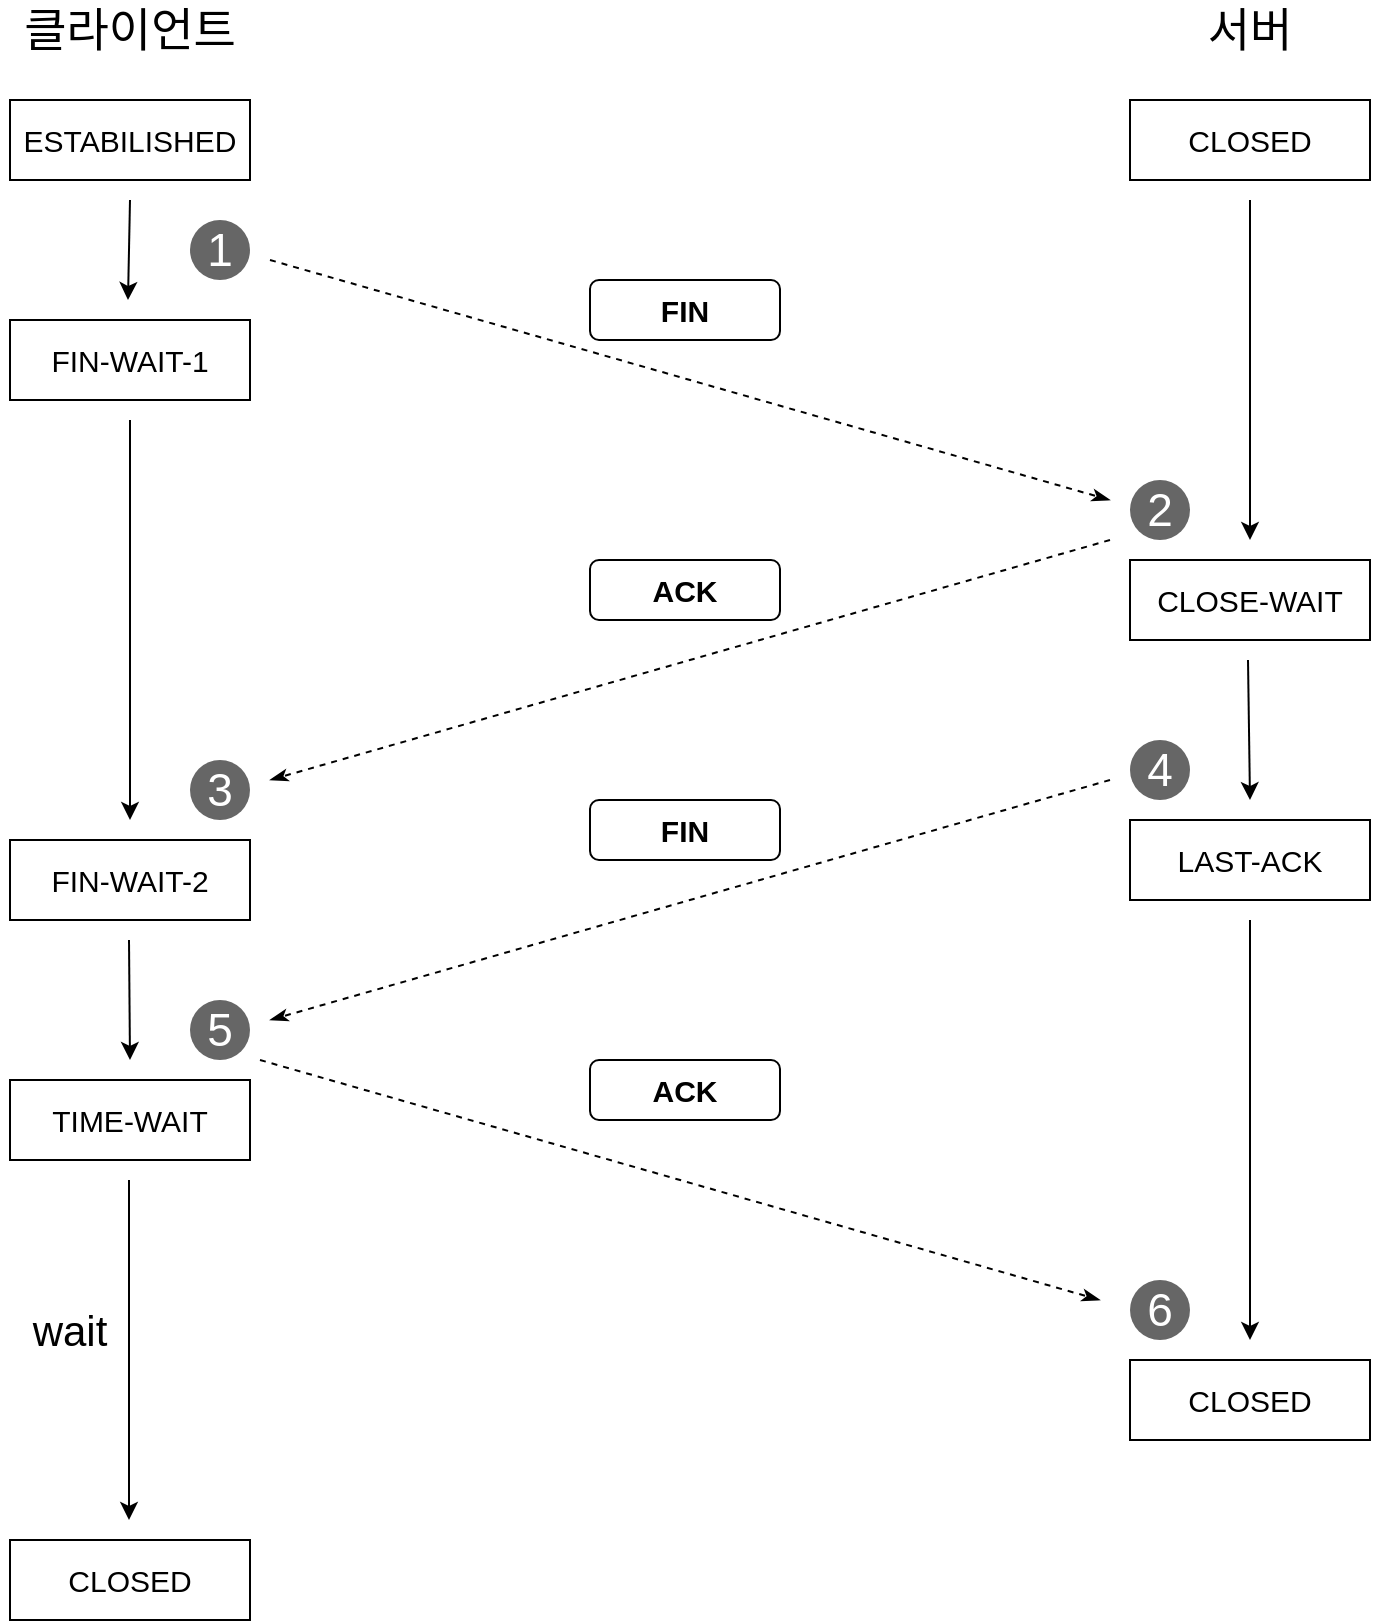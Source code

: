 <mxfile version="20.8.16" type="device"><diagram name="페이지-1" id="LnWRbA3kTHKsIfqDj4sa"><mxGraphModel dx="2074" dy="1214" grid="1" gridSize="10" guides="1" tooltips="1" connect="1" arrows="1" fold="1" page="1" pageScale="1" pageWidth="1600" pageHeight="900" math="0" shadow="0"><root><mxCell id="0"/><mxCell id="1" parent="0"/><mxCell id="jDHah8aCM9ttGjK4zwbD-1" value="ESTABILISHED" style="rounded=0;whiteSpace=wrap;html=1;fontSize=15;" parent="1" vertex="1"><mxGeometry x="450" y="70" width="120" height="40" as="geometry"/></mxCell><mxCell id="jDHah8aCM9ttGjK4zwbD-2" value="FIN-WAIT-1" style="rounded=0;whiteSpace=wrap;html=1;fontSize=15;" parent="1" vertex="1"><mxGeometry x="450" y="180" width="120" height="40" as="geometry"/></mxCell><mxCell id="jDHah8aCM9ttGjK4zwbD-3" value="CLOSED" style="rounded=0;whiteSpace=wrap;html=1;fontSize=15;" parent="1" vertex="1"><mxGeometry x="450" y="790" width="120" height="40" as="geometry"/></mxCell><mxCell id="jDHah8aCM9ttGjK4zwbD-4" value="CLOSED" style="rounded=0;whiteSpace=wrap;html=1;fontSize=15;" parent="1" vertex="1"><mxGeometry x="1010" y="70" width="120" height="40" as="geometry"/></mxCell><mxCell id="jDHah8aCM9ttGjK4zwbD-5" value="LAST-ACK" style="rounded=0;whiteSpace=wrap;html=1;fontSize=15;" parent="1" vertex="1"><mxGeometry x="1010" y="430" width="120" height="40" as="geometry"/></mxCell><mxCell id="jDHah8aCM9ttGjK4zwbD-6" value="CLOSE-WAIT" style="rounded=0;whiteSpace=wrap;html=1;fontSize=15;" parent="1" vertex="1"><mxGeometry x="1010" y="300" width="120" height="40" as="geometry"/></mxCell><mxCell id="jDHah8aCM9ttGjK4zwbD-7" value="CLOSED" style="rounded=0;whiteSpace=wrap;html=1;fontSize=15;" parent="1" vertex="1"><mxGeometry x="1010" y="700" width="120" height="40" as="geometry"/></mxCell><mxCell id="jDHah8aCM9ttGjK4zwbD-9" value="" style="endArrow=classic;html=1;rounded=0;fontSize=15;" parent="1" edge="1"><mxGeometry width="50" height="50" relative="1" as="geometry"><mxPoint x="510" y="120" as="sourcePoint"/><mxPoint x="509" y="170" as="targetPoint"/></mxGeometry></mxCell><mxCell id="jDHah8aCM9ttGjK4zwbD-10" value="" style="endArrow=classicThin;html=1;rounded=0;dashed=1;endFill=1;fontSize=15;" parent="1" edge="1"><mxGeometry width="50" height="50" relative="1" as="geometry"><mxPoint x="580" y="150" as="sourcePoint"/><mxPoint x="1000" y="270" as="targetPoint"/></mxGeometry></mxCell><mxCell id="jDHah8aCM9ttGjK4zwbD-12" value="" style="endArrow=classic;html=1;rounded=0;fontSize=15;" parent="1" edge="1"><mxGeometry width="50" height="50" relative="1" as="geometry"><mxPoint x="510" y="230" as="sourcePoint"/><mxPoint x="510" y="430" as="targetPoint"/></mxGeometry></mxCell><mxCell id="jDHah8aCM9ttGjK4zwbD-13" value="" style="endArrow=classic;html=1;rounded=0;fontSize=15;" parent="1" edge="1"><mxGeometry width="50" height="50" relative="1" as="geometry"><mxPoint x="1070" y="120" as="sourcePoint"/><mxPoint x="1070" y="290" as="targetPoint"/></mxGeometry></mxCell><mxCell id="jDHah8aCM9ttGjK4zwbD-14" value="" style="endArrow=classic;html=1;rounded=0;fontSize=15;" parent="1" edge="1"><mxGeometry width="50" height="50" relative="1" as="geometry"><mxPoint x="509.5" y="610" as="sourcePoint"/><mxPoint x="509.5" y="780" as="targetPoint"/></mxGeometry></mxCell><mxCell id="jDHah8aCM9ttGjK4zwbD-15" value="" style="endArrow=classic;html=1;rounded=0;fontSize=15;" parent="1" edge="1"><mxGeometry width="50" height="50" relative="1" as="geometry"><mxPoint x="1069" y="350" as="sourcePoint"/><mxPoint x="1070" y="420" as="targetPoint"/></mxGeometry></mxCell><mxCell id="jDHah8aCM9ttGjK4zwbD-16" value="" style="endArrow=classicThin;html=1;rounded=0;dashed=1;endFill=1;fontSize=15;" parent="1" edge="1"><mxGeometry width="50" height="50" relative="1" as="geometry"><mxPoint x="1000" y="290" as="sourcePoint"/><mxPoint x="580" y="410" as="targetPoint"/></mxGeometry></mxCell><mxCell id="jDHah8aCM9ttGjK4zwbD-17" value="" style="endArrow=classicThin;html=1;rounded=0;dashed=1;endFill=1;fontSize=15;" parent="1" edge="1"><mxGeometry width="50" height="50" relative="1" as="geometry"><mxPoint x="575" y="550" as="sourcePoint"/><mxPoint x="995" y="670" as="targetPoint"/></mxGeometry></mxCell><mxCell id="jDHah8aCM9ttGjK4zwbD-19" value="&lt;b&gt;ACK&lt;/b&gt;" style="rounded=1;whiteSpace=wrap;html=1;fontSize=15;" parent="1" vertex="1"><mxGeometry x="740" y="550" width="95" height="30" as="geometry"/></mxCell><mxCell id="jDHah8aCM9ttGjK4zwbD-20" value="&lt;font style=&quot;font-size: 23px;&quot;&gt;1&lt;/font&gt;" style="ellipse;whiteSpace=wrap;html=1;aspect=fixed;fillColor=#666666;strokeColor=none;fontColor=#FFFFFF;" parent="1" vertex="1"><mxGeometry x="540" y="130" width="30" height="30" as="geometry"/></mxCell><mxCell id="jDHah8aCM9ttGjK4zwbD-21" value="&lt;font style=&quot;font-size: 23px;&quot;&gt;2&lt;/font&gt;" style="ellipse;whiteSpace=wrap;html=1;aspect=fixed;fillColor=#666666;strokeColor=none;fontColor=#FFFFFF;" parent="1" vertex="1"><mxGeometry x="1010" y="260" width="30" height="30" as="geometry"/></mxCell><mxCell id="jDHah8aCM9ttGjK4zwbD-23" value="&lt;font style=&quot;font-size: 23px;&quot;&gt;4&lt;/font&gt;" style="ellipse;whiteSpace=wrap;html=1;aspect=fixed;fillColor=#666666;strokeColor=none;fontColor=#FFFFFF;" parent="1" vertex="1"><mxGeometry x="1010" y="390" width="30" height="30" as="geometry"/></mxCell><mxCell id="jDHah8aCM9ttGjK4zwbD-24" value="&lt;font style=&quot;font-size: 23px;&quot;&gt;3&lt;/font&gt;" style="ellipse;whiteSpace=wrap;html=1;aspect=fixed;fillColor=#666666;strokeColor=none;fontColor=#FFFFFF;" parent="1" vertex="1"><mxGeometry x="540" y="400" width="30" height="30" as="geometry"/></mxCell><mxCell id="jDHah8aCM9ttGjK4zwbD-25" value="&lt;font style=&quot;font-size: 23px;&quot;&gt;5&lt;/font&gt;" style="ellipse;whiteSpace=wrap;html=1;aspect=fixed;fillColor=#666666;strokeColor=none;fontColor=#FFFFFF;" parent="1" vertex="1"><mxGeometry x="540" y="520" width="30" height="30" as="geometry"/></mxCell><mxCell id="13f0Ppitz-XNhV1Rv4nY-1" value="FIN-WAIT-2" style="rounded=0;whiteSpace=wrap;html=1;fontSize=15;" parent="1" vertex="1"><mxGeometry x="450" y="440" width="120" height="40" as="geometry"/></mxCell><mxCell id="13f0Ppitz-XNhV1Rv4nY-2" value="TIME-WAIT" style="rounded=0;whiteSpace=wrap;html=1;fontSize=15;" parent="1" vertex="1"><mxGeometry x="450" y="560" width="120" height="40" as="geometry"/></mxCell><mxCell id="13f0Ppitz-XNhV1Rv4nY-3" value="" style="endArrow=classicThin;html=1;rounded=0;dashed=1;endFill=1;fontSize=15;" parent="1" edge="1"><mxGeometry width="50" height="50" relative="1" as="geometry"><mxPoint x="1000" y="410" as="sourcePoint"/><mxPoint x="580" y="530" as="targetPoint"/></mxGeometry></mxCell><mxCell id="13f0Ppitz-XNhV1Rv4nY-6" value="" style="endArrow=classic;html=1;rounded=0;fontSize=15;" parent="1" edge="1"><mxGeometry width="50" height="50" relative="1" as="geometry"><mxPoint x="509.5" y="490" as="sourcePoint"/><mxPoint x="510" y="550" as="targetPoint"/></mxGeometry></mxCell><mxCell id="13f0Ppitz-XNhV1Rv4nY-9" value="" style="endArrow=classic;html=1;rounded=0;fontSize=15;" parent="1" edge="1"><mxGeometry width="50" height="50" relative="1" as="geometry"><mxPoint x="1070" y="480" as="sourcePoint"/><mxPoint x="1070" y="690" as="targetPoint"/></mxGeometry></mxCell><mxCell id="13f0Ppitz-XNhV1Rv4nY-10" value="&lt;font style=&quot;font-size: 23px;&quot;&gt;6&lt;/font&gt;" style="ellipse;whiteSpace=wrap;html=1;aspect=fixed;fillColor=#666666;strokeColor=none;fontColor=#FFFFFF;" parent="1" vertex="1"><mxGeometry x="1010" y="660" width="30" height="30" as="geometry"/></mxCell><mxCell id="13f0Ppitz-XNhV1Rv4nY-11" value="&lt;b&gt;ACK&lt;/b&gt;" style="rounded=1;whiteSpace=wrap;html=1;fontSize=15;" parent="1" vertex="1"><mxGeometry x="740" y="300" width="95" height="30" as="geometry"/></mxCell><mxCell id="13f0Ppitz-XNhV1Rv4nY-12" value="&lt;b&gt;FIN&lt;/b&gt;" style="rounded=1;whiteSpace=wrap;html=1;fontSize=15;" parent="1" vertex="1"><mxGeometry x="740" y="160" width="95" height="30" as="geometry"/></mxCell><mxCell id="13f0Ppitz-XNhV1Rv4nY-13" value="&lt;b&gt;FIN&lt;/b&gt;" style="rounded=1;whiteSpace=wrap;html=1;fontSize=15;" parent="1" vertex="1"><mxGeometry x="740" y="420" width="95" height="30" as="geometry"/></mxCell><mxCell id="13f0Ppitz-XNhV1Rv4nY-16" value="클라이언트" style="text;html=1;strokeColor=none;fillColor=none;align=center;verticalAlign=middle;whiteSpace=wrap;rounded=0;fontSize=23;" parent="1" vertex="1"><mxGeometry x="445" y="20" width="130" height="30" as="geometry"/></mxCell><mxCell id="13f0Ppitz-XNhV1Rv4nY-17" value="서버" style="text;html=1;strokeColor=none;fillColor=none;align=center;verticalAlign=middle;whiteSpace=wrap;rounded=0;fontSize=23;" parent="1" vertex="1"><mxGeometry x="1005" y="20" width="130" height="30" as="geometry"/></mxCell><mxCell id="bwT09GwEDE4gygk2yzMV-4" value="wait" style="text;html=1;strokeColor=none;fillColor=none;align=center;verticalAlign=middle;whiteSpace=wrap;rounded=0;fontSize=21;" vertex="1" parent="1"><mxGeometry x="450" y="670" width="60" height="30" as="geometry"/></mxCell></root></mxGraphModel></diagram></mxfile>